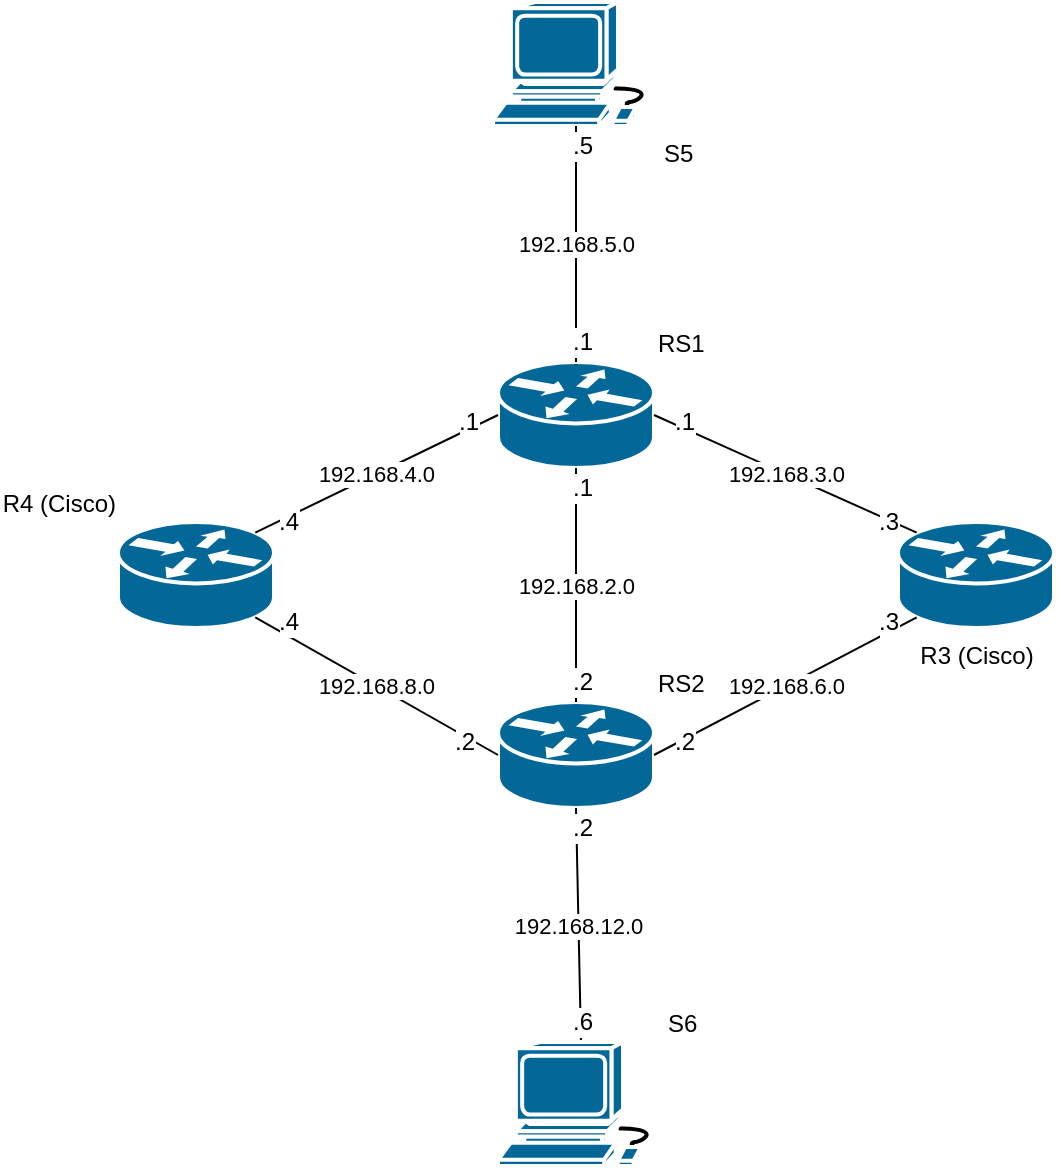 <mxfile version="12.6.5" type="device"><diagram id="6fIB3CqYy7ykfss8o-cR" name="Page-1"><mxGraphModel dx="1102" dy="636" grid="1" gridSize="10" guides="1" tooltips="1" connect="1" arrows="1" fold="1" page="1" pageScale="1" pageWidth="850" pageHeight="1100" math="0" shadow="0"><root><mxCell id="0"/><mxCell id="1" parent="0"/><mxCell id="6_TUMX6ydp2Yt3N4-3oJ-1" value="R4 (Cisco)" style="shape=mxgraph.cisco.routers.router;html=1;pointerEvents=1;dashed=0;fillColor=#036897;strokeColor=#ffffff;strokeWidth=2;verticalLabelPosition=top;verticalAlign=bottom;align=right;outlineConnect=0;labelPosition=left;" vertex="1" parent="1"><mxGeometry x="90" y="290" width="78" height="53" as="geometry"/></mxCell><mxCell id="6_TUMX6ydp2Yt3N4-3oJ-2" value="RS2" style="shape=mxgraph.cisco.routers.router;html=1;pointerEvents=1;dashed=0;fillColor=#036897;strokeColor=#ffffff;strokeWidth=2;verticalLabelPosition=top;verticalAlign=bottom;align=left;outlineConnect=0;labelPosition=right;" vertex="1" parent="1"><mxGeometry x="280" y="380" width="78" height="53" as="geometry"/></mxCell><mxCell id="6_TUMX6ydp2Yt3N4-3oJ-3" value="RS1" style="shape=mxgraph.cisco.routers.router;html=1;pointerEvents=1;dashed=0;fillColor=#036897;strokeColor=#ffffff;strokeWidth=2;verticalLabelPosition=top;verticalAlign=bottom;align=left;outlineConnect=0;labelPosition=right;" vertex="1" parent="1"><mxGeometry x="280" y="210" width="78" height="53" as="geometry"/></mxCell><mxCell id="6_TUMX6ydp2Yt3N4-3oJ-4" value="R3 (Cisco)" style="shape=mxgraph.cisco.routers.router;html=1;pointerEvents=1;dashed=0;fillColor=#036897;strokeColor=#ffffff;strokeWidth=2;verticalLabelPosition=bottom;verticalAlign=top;align=center;outlineConnect=0;" vertex="1" parent="1"><mxGeometry x="480" y="290" width="78" height="53" as="geometry"/></mxCell><mxCell id="6_TUMX6ydp2Yt3N4-3oJ-5" value="192.168.4.0" style="endArrow=none;html=1;entryX=0;entryY=0.5;entryDx=0;entryDy=0;entryPerimeter=0;exitX=0.88;exitY=0.1;exitDx=0;exitDy=0;exitPerimeter=0;" edge="1" parent="1" source="6_TUMX6ydp2Yt3N4-3oJ-1" target="6_TUMX6ydp2Yt3N4-3oJ-3"><mxGeometry width="50" height="50" relative="1" as="geometry"><mxPoint x="90" y="500" as="sourcePoint"/><mxPoint x="140" y="450" as="targetPoint"/></mxGeometry></mxCell><mxCell id="6_TUMX6ydp2Yt3N4-3oJ-6" value="192.168.8.0" style="endArrow=none;html=1;exitX=0;exitY=0.5;exitDx=0;exitDy=0;exitPerimeter=0;entryX=0.88;entryY=0.9;entryDx=0;entryDy=0;entryPerimeter=0;" edge="1" parent="1" source="6_TUMX6ydp2Yt3N4-3oJ-2" target="6_TUMX6ydp2Yt3N4-3oJ-1"><mxGeometry width="50" height="50" relative="1" as="geometry"><mxPoint x="260" y="410" as="sourcePoint"/><mxPoint x="180" y="350" as="targetPoint"/></mxGeometry></mxCell><mxCell id="6_TUMX6ydp2Yt3N4-3oJ-9" value="S5" style="shape=mxgraph.cisco.computers_and_peripherals.workstation;html=1;pointerEvents=1;dashed=0;fillColor=#036897;strokeColor=#ffffff;strokeWidth=2;verticalLabelPosition=bottom;verticalAlign=top;align=left;outlineConnect=0;labelPosition=right;" vertex="1" parent="1"><mxGeometry x="277.5" y="30" width="83" height="62" as="geometry"/></mxCell><mxCell id="6_TUMX6ydp2Yt3N4-3oJ-10" value="192.168.5.0" style="endArrow=none;html=1;entryX=0.5;entryY=1;entryDx=0;entryDy=0;entryPerimeter=0;exitX=0.5;exitY=0;exitDx=0;exitDy=0;exitPerimeter=0;" edge="1" parent="1" source="6_TUMX6ydp2Yt3N4-3oJ-3" target="6_TUMX6ydp2Yt3N4-3oJ-9"><mxGeometry width="50" height="50" relative="1" as="geometry"><mxPoint x="240" y="200" as="sourcePoint"/><mxPoint x="290" y="150" as="targetPoint"/></mxGeometry></mxCell><mxCell id="6_TUMX6ydp2Yt3N4-3oJ-11" value="192.168.12.0" style="endArrow=none;html=1;entryX=0.5;entryY=1;entryDx=0;entryDy=0;entryPerimeter=0;exitX=0.5;exitY=0;exitDx=0;exitDy=0;exitPerimeter=0;" edge="1" parent="1" source="6_TUMX6ydp2Yt3N4-3oJ-12" target="6_TUMX6ydp2Yt3N4-3oJ-2"><mxGeometry width="50" height="50" relative="1" as="geometry"><mxPoint x="319" y="540" as="sourcePoint"/><mxPoint x="290" y="480" as="targetPoint"/></mxGeometry></mxCell><mxCell id="6_TUMX6ydp2Yt3N4-3oJ-12" value="S6" style="shape=mxgraph.cisco.computers_and_peripherals.workstation;html=1;pointerEvents=1;dashed=0;fillColor=#036897;strokeColor=#ffffff;strokeWidth=2;verticalLabelPosition=top;verticalAlign=bottom;align=left;outlineConnect=0;labelPosition=right;" vertex="1" parent="1"><mxGeometry x="280" y="550" width="83" height="62" as="geometry"/></mxCell><mxCell id="6_TUMX6ydp2Yt3N4-3oJ-13" value="192.168.2.0" style="endArrow=none;html=1;entryX=0.5;entryY=1;entryDx=0;entryDy=0;entryPerimeter=0;exitX=0.5;exitY=0;exitDx=0;exitDy=0;exitPerimeter=0;" edge="1" parent="1" source="6_TUMX6ydp2Yt3N4-3oJ-2" target="6_TUMX6ydp2Yt3N4-3oJ-3"><mxGeometry width="50" height="50" relative="1" as="geometry"><mxPoint x="250" y="360" as="sourcePoint"/><mxPoint x="300" y="310" as="targetPoint"/></mxGeometry></mxCell><mxCell id="6_TUMX6ydp2Yt3N4-3oJ-17" value=".1" style="text;html=1;align=center;verticalAlign=middle;resizable=0;points=[];autosize=1;labelBackgroundColor=#ffffff;" vertex="1" parent="1"><mxGeometry x="306.5" y="263" width="30" height="20" as="geometry"/></mxCell><mxCell id="6_TUMX6ydp2Yt3N4-3oJ-19" value=".1" style="text;html=1;align=center;verticalAlign=middle;resizable=0;points=[];autosize=1;labelBackgroundColor=#ffffff;" vertex="1" parent="1"><mxGeometry x="250" y="230" width="30" height="20" as="geometry"/></mxCell><mxCell id="6_TUMX6ydp2Yt3N4-3oJ-20" value=".1" style="text;html=1;align=center;verticalAlign=middle;resizable=0;points=[];autosize=1;labelBackgroundColor=#ffffff;" vertex="1" parent="1"><mxGeometry x="306.5" y="190" width="30" height="20" as="geometry"/></mxCell><mxCell id="6_TUMX6ydp2Yt3N4-3oJ-21" value=".2" style="text;html=1;align=center;verticalAlign=middle;resizable=0;points=[];autosize=1;labelBackgroundColor=#ffffff;" vertex="1" parent="1"><mxGeometry x="306.5" y="360" width="30" height="20" as="geometry"/></mxCell><mxCell id="6_TUMX6ydp2Yt3N4-3oJ-23" value=".2" style="text;html=1;align=center;verticalAlign=middle;resizable=0;points=[];autosize=1;labelBackgroundColor=#ffffff;" vertex="1" parent="1"><mxGeometry x="247.5" y="390" width="30" height="20" as="geometry"/></mxCell><mxCell id="6_TUMX6ydp2Yt3N4-3oJ-24" value=".2" style="text;html=1;align=center;verticalAlign=middle;resizable=0;points=[];autosize=1;labelBackgroundColor=#ffffff;" vertex="1" parent="1"><mxGeometry x="306.5" y="433" width="30" height="20" as="geometry"/></mxCell><mxCell id="6_TUMX6ydp2Yt3N4-3oJ-30" value="" style="group" vertex="1" connectable="0" parent="1"><mxGeometry x="358" y="220" width="152" height="70" as="geometry"/></mxCell><mxCell id="6_TUMX6ydp2Yt3N4-3oJ-8" value="192.168.3.0" style="endArrow=none;html=1;entryX=1;entryY=0.5;entryDx=0;entryDy=0;entryPerimeter=0;exitX=0.12;exitY=0.1;exitDx=0;exitDy=0;exitPerimeter=0;" edge="1" parent="6_TUMX6ydp2Yt3N4-3oJ-30" source="6_TUMX6ydp2Yt3N4-3oJ-4" target="6_TUMX6ydp2Yt3N4-3oJ-3"><mxGeometry width="50" height="50" relative="1" as="geometry"><mxPoint x="12" y="90" as="sourcePoint"/><mxPoint x="62" y="40" as="targetPoint"/></mxGeometry></mxCell><mxCell id="6_TUMX6ydp2Yt3N4-3oJ-18" value=".1" style="text;html=1;align=center;verticalAlign=middle;resizable=0;points=[];autosize=1;labelBackgroundColor=#ffffff;" vertex="1" parent="6_TUMX6ydp2Yt3N4-3oJ-30"><mxGeometry y="10" width="30" height="20" as="geometry"/></mxCell><mxCell id="6_TUMX6ydp2Yt3N4-3oJ-25" value=".3" style="text;html=1;align=center;verticalAlign=middle;resizable=0;points=[];autosize=1;labelBackgroundColor=#ffffff;" vertex="1" parent="6_TUMX6ydp2Yt3N4-3oJ-30"><mxGeometry x="102" y="60" width="30" height="20" as="geometry"/></mxCell><mxCell id="6_TUMX6ydp2Yt3N4-3oJ-33" value="" style="group" vertex="1" connectable="0" parent="1"><mxGeometry x="358" y="323" width="132" height="97" as="geometry"/></mxCell><mxCell id="6_TUMX6ydp2Yt3N4-3oJ-7" value="192.168.6.0" style="endArrow=none;html=1;exitX=1;exitY=0.5;exitDx=0;exitDy=0;exitPerimeter=0;entryX=0.12;entryY=0.9;entryDx=0;entryDy=0;entryPerimeter=0;" edge="1" parent="6_TUMX6ydp2Yt3N4-3oJ-33" source="6_TUMX6ydp2Yt3N4-3oJ-2" target="6_TUMX6ydp2Yt3N4-3oJ-4"><mxGeometry width="50" height="50" relative="1" as="geometry"><mxPoint x="-98" y="217" as="sourcePoint"/><mxPoint x="122" y="37" as="targetPoint"/></mxGeometry></mxCell><mxCell id="6_TUMX6ydp2Yt3N4-3oJ-22" value=".2" style="text;html=1;align=center;verticalAlign=middle;resizable=0;points=[];autosize=1;labelBackgroundColor=#ffffff;" vertex="1" parent="6_TUMX6ydp2Yt3N4-3oJ-33"><mxGeometry y="67" width="30" height="20" as="geometry"/></mxCell><mxCell id="6_TUMX6ydp2Yt3N4-3oJ-31" value=".3&lt;br&gt;" style="text;html=1;align=center;verticalAlign=middle;resizable=0;points=[];autosize=1;labelBackgroundColor=#ffffff;" vertex="1" parent="6_TUMX6ydp2Yt3N4-3oJ-33"><mxGeometry x="102" y="7" width="30" height="20" as="geometry"/></mxCell><mxCell id="6_TUMX6ydp2Yt3N4-3oJ-43" value=".4" style="text;html=1;align=center;verticalAlign=middle;resizable=0;points=[];autosize=1;labelBackgroundColor=#ffffff;" vertex="1" parent="1"><mxGeometry x="160" y="280" width="30" height="20" as="geometry"/></mxCell><mxCell id="6_TUMX6ydp2Yt3N4-3oJ-45" value=".4" style="text;html=1;align=center;verticalAlign=middle;resizable=0;points=[];autosize=1;labelBackgroundColor=#ffffff;" vertex="1" parent="1"><mxGeometry x="160" y="330" width="30" height="20" as="geometry"/></mxCell><mxCell id="6_TUMX6ydp2Yt3N4-3oJ-49" value=".5" style="text;html=1;align=center;verticalAlign=middle;resizable=0;points=[];autosize=1;labelBackgroundColor=#ffffff;" vertex="1" parent="1"><mxGeometry x="306.5" y="92" width="30" height="20" as="geometry"/></mxCell><mxCell id="6_TUMX6ydp2Yt3N4-3oJ-50" value=".6" style="text;html=1;align=center;verticalAlign=middle;resizable=0;points=[];autosize=1;labelBackgroundColor=#ffffff;" vertex="1" parent="1"><mxGeometry x="306.5" y="530" width="30" height="20" as="geometry"/></mxCell></root></mxGraphModel></diagram></mxfile>
